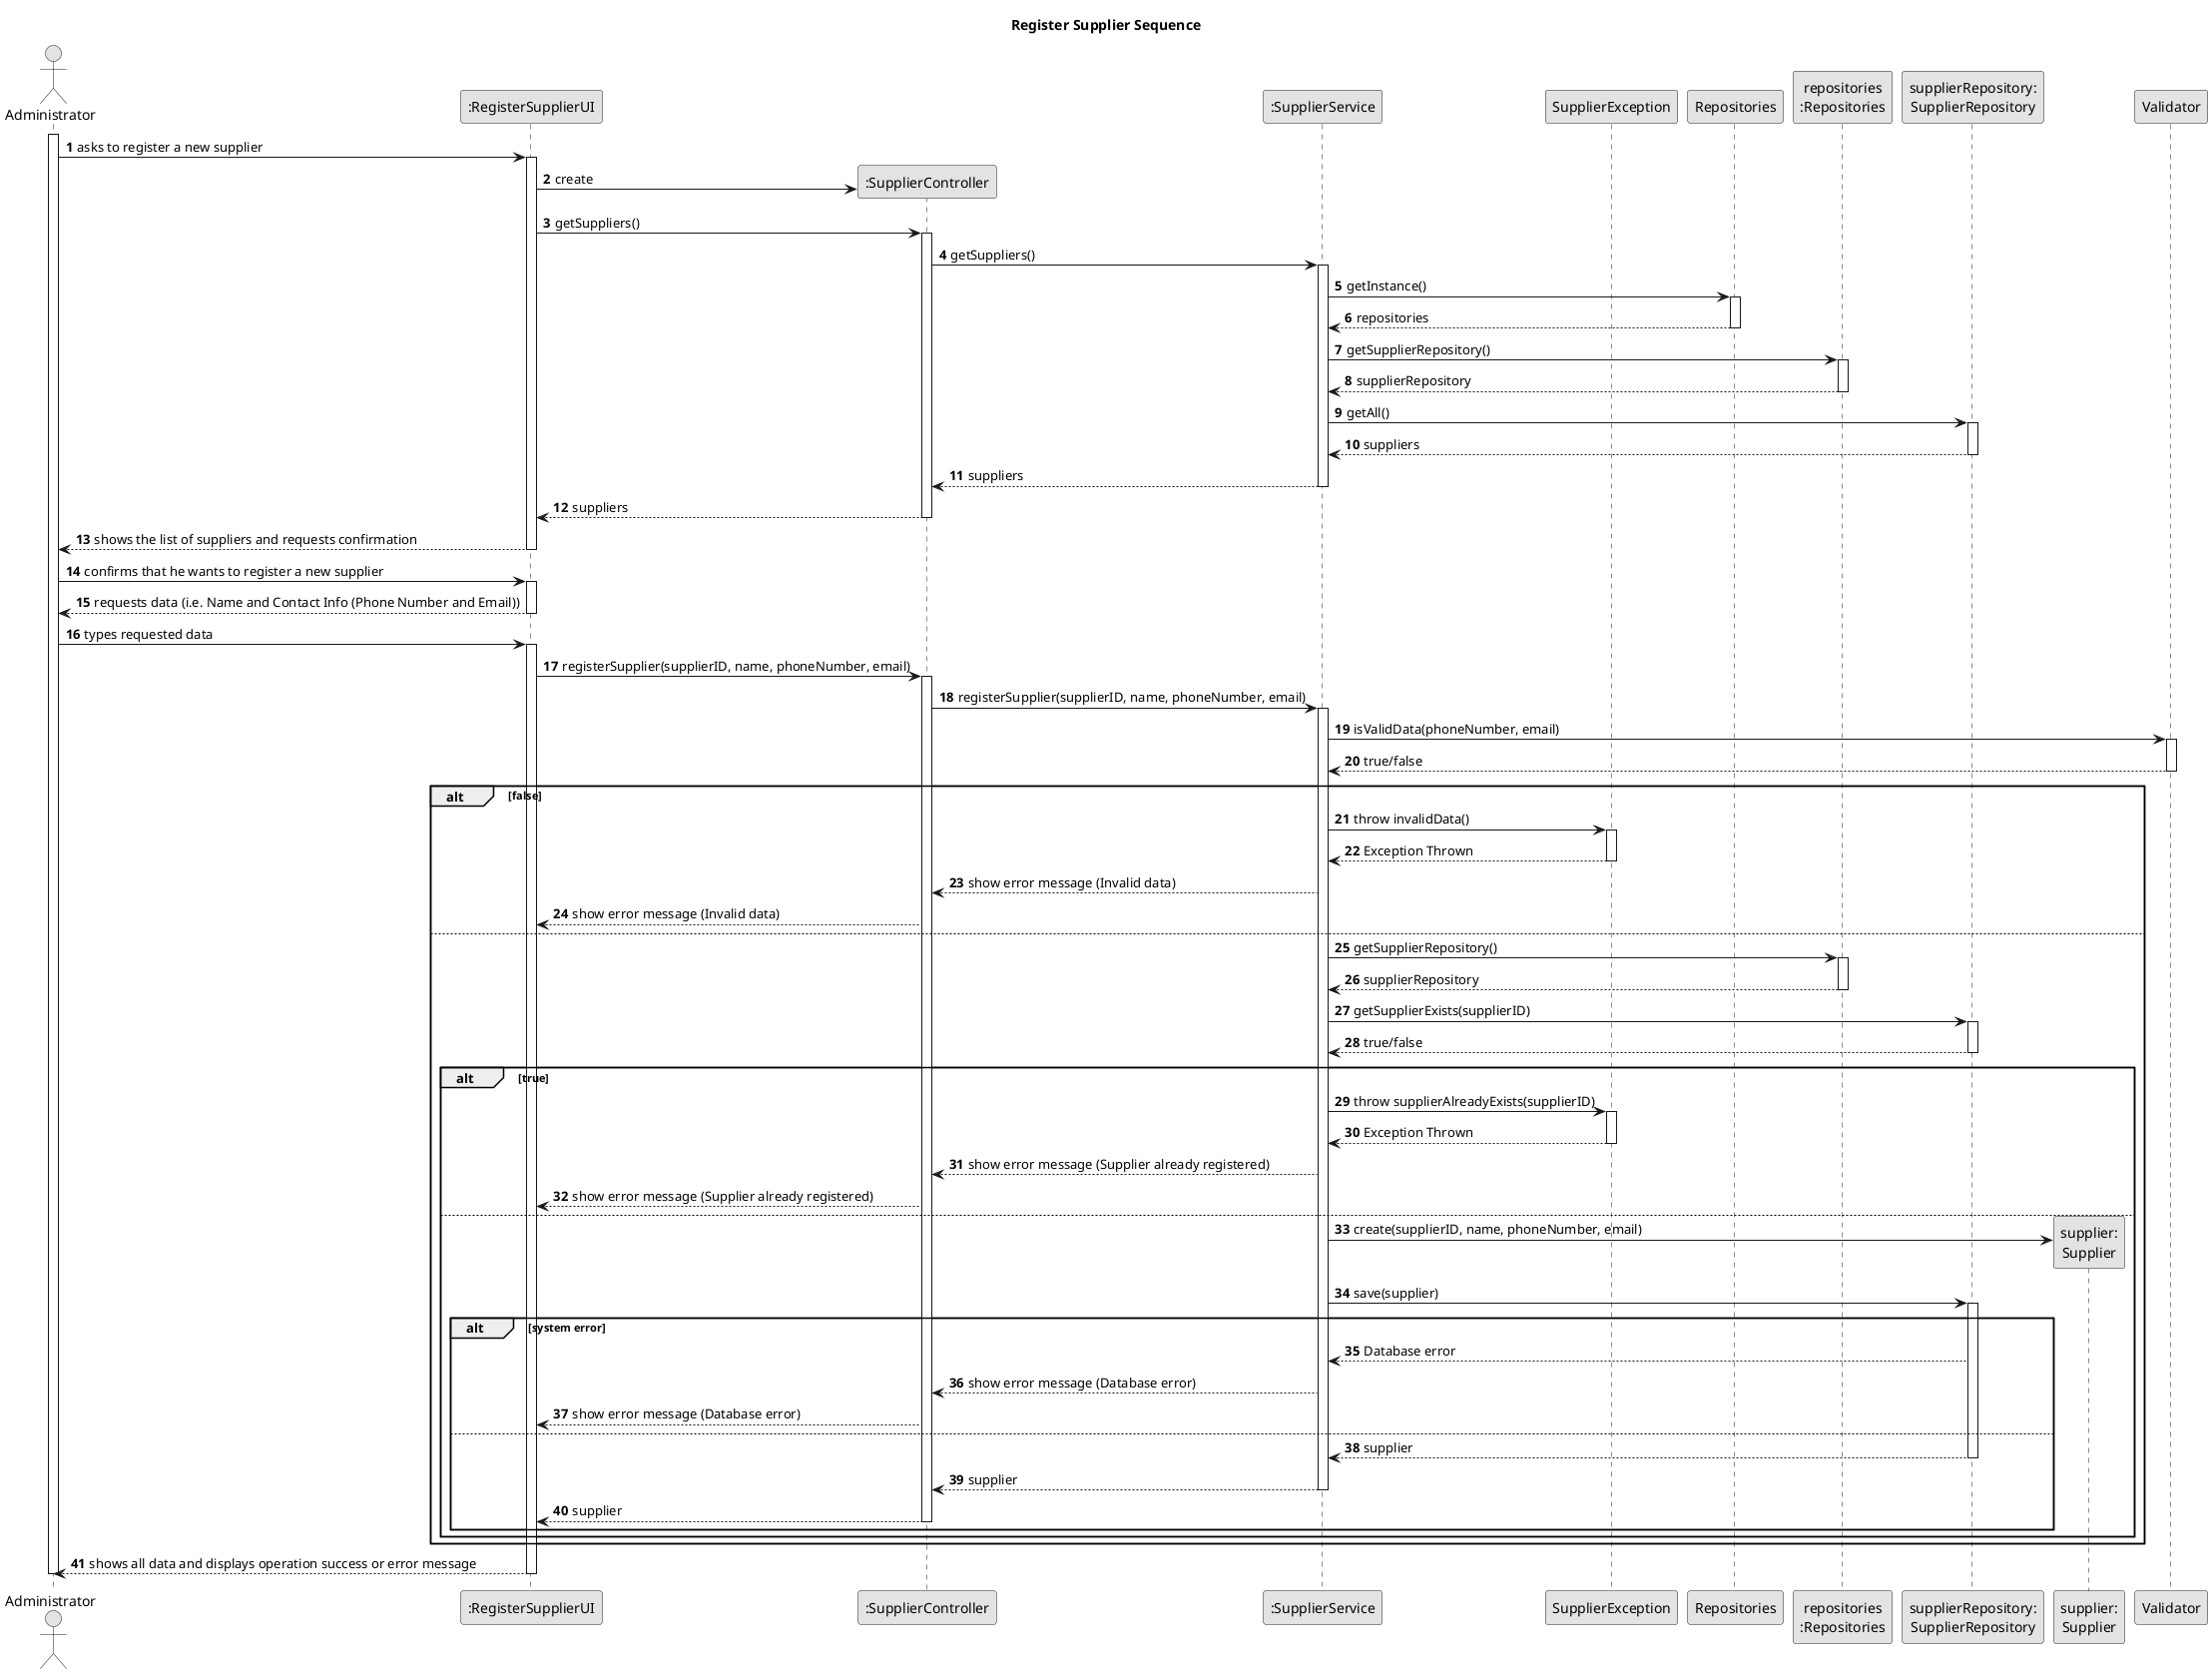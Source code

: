 @startuml
skinparam monochrome true
skinparam packageStyle rectangle
skinparam shadowing false

title System Sequence Diagram (SSD)

autonumber

actor "Administrator" as ADM
participant ":RegisterSupplierUI" as UI
participant ":SupplierController" as CTRL
participant ":SupplierService" as SRV
participant "SupplierException" as EXC
participant "Repositories" as REPS
participant "repositories\n:Repositories" as REP
participant "supplierRepository:\nSupplierRepository" as supplierRepository
participant "supplier:\nSupplier" as SUPPLIER
participant "Validator" as VAL

title Register Supplier Sequence

activate ADM
    ADM -> UI : asks to register a new supplier
    activate UI

        UI -> CTRL** : create

        UI -> CTRL : getSuppliers()
        activate CTRL
            CTRL -> SRV : getSuppliers()
            activate SRV

                SRV -> REPS : getInstance()
                activate REPS
                REPS --> SRV: repositories
                deactivate REPS
                SRV -> REP : getSupplierRepository()
                activate REP
                REP --> SRV : supplierRepository
                deactivate REP

                SRV -> supplierRepository : getAll()
                activate supplierRepository
                supplierRepository --> SRV : suppliers
                deactivate supplierRepository
            SRV --> CTRL : suppliers
            deactivate SRV
        CTRL --> UI : suppliers
        deactivate CTRL
    UI --> ADM : shows the list of suppliers and requests confirmation
    deactivate UI

    ADM -> UI : confirms that he wants to register a new supplier
    activate UI
        UI --> ADM : requests data (i.e. Name and Contact Info (Phone Number and Email))
    deactivate UI

    ADM -> UI : types requested data
    activate UI
        UI -> CTRL: registerSupplier(supplierID, name, phoneNumber, email)
        activate CTRL
            CTRL -> SRV: registerSupplier(supplierID, name, phoneNumber, email)
            activate SRV

                SRV -> VAL: isValidData(phoneNumber, email)
                activate VAL
                VAL --> SRV: true/false
                deactivate VAL

                alt false

                    SRV -> EXC: throw invalidData()
                    activate EXC
                    EXC --> SRV: Exception Thrown
                    deactivate EXC
                    SRV --> CTRL: show error message (Invalid data)

                    CTRL --> UI: show error message (Invalid data)
                    deactivate VAL
                else

                SRV -> REP: getSupplierRepository()
                activate REP
                REP --> SRV: supplierRepository
                deactivate REP

                SRV -> supplierRepository: getSupplierExists(supplierID)
                activate supplierRepository
                supplierRepository --> SRV: true/false
                deactivate supplierRepository

                alt true

                    SRV -> EXC: throw supplierAlreadyExists(supplierID)
                    activate EXC
                    EXC --> SRV: Exception Thrown
                    deactivate EXC
                    SRV --> CTRL: show error message (Supplier already registered)

                    CTRL --> UI: show error message (Supplier already registered)
                else

                    SRV -> SUPPLIER** : create(supplierID, name, phoneNumber, email)

                    SRV -> supplierRepository: save(supplier)
                    activate supplierRepository
                    alt system error
                        supplierRepository --> SRV: Database error

                        SRV --> CTRL: show error message (Database error)

                        CTRL --> UI: show error message (Database error)
                    else
                        supplierRepository --> SRV: supplier
                        deactivate supplierRepository
                        SRV --> CTRL: supplier
                        deactivate SRV
                        CTRL --> UI: supplier
                        deactivate CTRL
                    end
                end
            end
    UI --> ADM: shows all data and displays operation success or error message
    deactivate UI

deactivate ADM
@enduml
